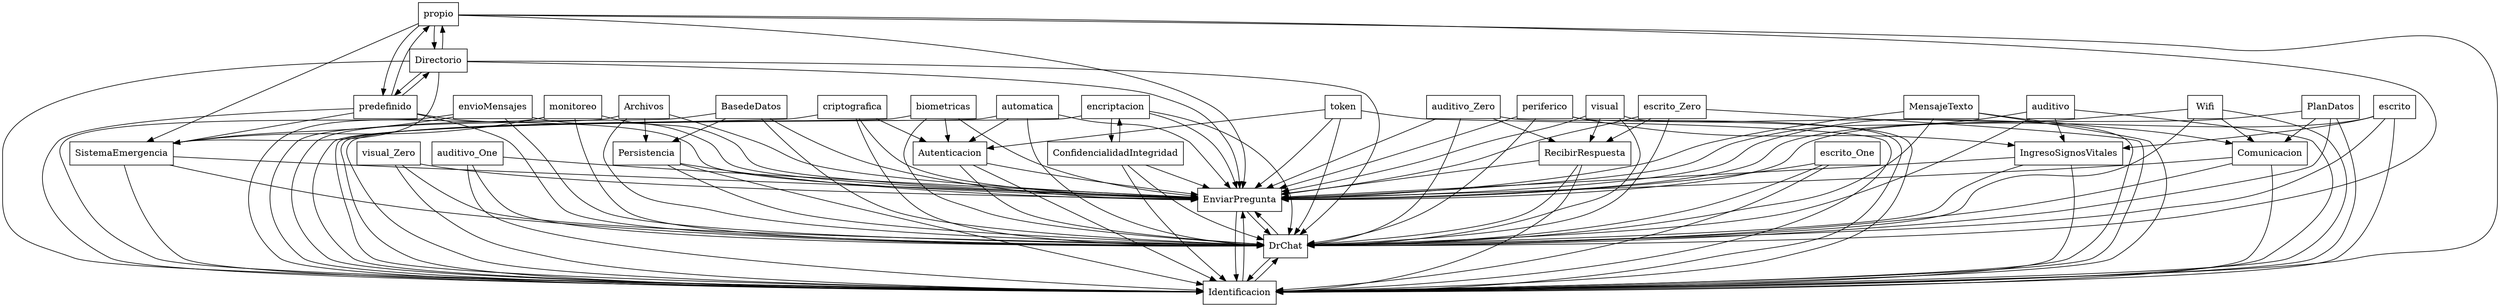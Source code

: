 digraph{
graph [rankdir=TB];
node [shape=box];
edge [arrowhead=normal];
0[label="Persistencia",]
1[label="automatica",]
2[label="SistemaEmergencia",]
3[label="biometricas",]
4[label="periferico",]
5[label="EnviarPregunta",]
6[label="escrito_One",]
7[label="criptografica",]
8[label="propio",]
9[label="encriptacion",]
10[label="DrChat",]
11[label="RecibirRespuesta",]
12[label="visual_Zero",]
13[label="token",]
14[label="envioMensajes",]
15[label="Archivos",]
16[label="MensajeTexto",]
17[label="auditivo_Zero",]
18[label="Directorio",]
19[label="PlanDatos",]
20[label="BasedeDatos",]
21[label="predefinido",]
22[label="monitoreo",]
23[label="auditivo",]
24[label="ConfidencialidadIntegridad",]
25[label="escrito",]
26[label="visual",]
27[label="auditivo_One",]
28[label="Autenticacion",]
29[label="Identificacion",]
30[label="IngresoSignosVitales",]
31[label="escrito_Zero",]
32[label="Comunicacion",]
33[label="Wifi",]
0->5[label="",]
0->10[label="",]
0->29[label="",]
1->5[label="",]
1->10[label="",]
1->28[label="",]
1->29[label="",]
2->5[label="",]
2->10[label="",]
2->29[label="",]
3->5[label="",]
3->10[label="",]
3->28[label="",]
3->29[label="",]
4->5[label="",]
4->10[label="",]
4->29[label="",]
4->30[label="",]
5->10[label="",]
5->29[label="",]
6->5[label="",]
6->10[label="",]
6->29[label="",]
7->5[label="",]
7->10[label="",]
7->28[label="",]
7->29[label="",]
8->2[label="",]
8->5[label="",]
8->10[label="",]
8->18[label="",]
8->21[label="",]
8->29[label="",]
9->5[label="",]
9->10[label="",]
9->24[label="",]
9->29[label="",]
10->5[label="",]
10->29[label="",]
11->5[label="",]
11->10[label="",]
11->29[label="",]
12->5[label="",]
12->10[label="",]
12->29[label="",]
13->5[label="",]
13->10[label="",]
13->28[label="",]
13->29[label="",]
14->2[label="",]
14->5[label="",]
14->10[label="",]
14->29[label="",]
15->0[label="",]
15->5[label="",]
15->10[label="",]
15->29[label="",]
16->5[label="",]
16->10[label="",]
16->29[label="",]
16->32[label="",]
17->5[label="",]
17->10[label="",]
17->11[label="",]
17->29[label="",]
18->2[label="",]
18->5[label="",]
18->8[label="",]
18->10[label="",]
18->21[label="",]
18->29[label="",]
19->5[label="",]
19->10[label="",]
19->29[label="",]
19->32[label="",]
20->0[label="",]
20->5[label="",]
20->10[label="",]
20->29[label="",]
21->2[label="",]
21->5[label="",]
21->8[label="",]
21->10[label="",]
21->18[label="",]
21->29[label="",]
22->2[label="",]
22->5[label="",]
22->10[label="",]
22->29[label="",]
23->5[label="",]
23->10[label="",]
23->29[label="",]
23->30[label="",]
24->5[label="",]
24->9[label="",]
24->10[label="",]
24->29[label="",]
25->5[label="",]
25->10[label="",]
25->29[label="",]
25->30[label="",]
26->5[label="",]
26->10[label="",]
26->11[label="",]
26->29[label="",]
27->5[label="",]
27->10[label="",]
27->29[label="",]
28->5[label="",]
28->10[label="",]
28->29[label="",]
29->5[label="",]
29->10[label="",]
30->5[label="",]
30->10[label="",]
30->29[label="",]
31->5[label="",]
31->10[label="",]
31->11[label="",]
31->29[label="",]
32->5[label="",]
32->10[label="",]
32->29[label="",]
33->5[label="",]
33->10[label="",]
33->29[label="",]
33->32[label="",]
}
